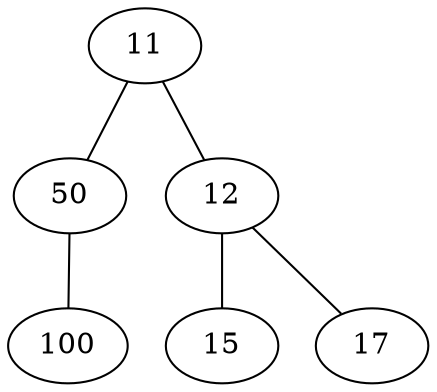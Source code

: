 graph "Exercise TreeValid01"
{
	graph [ dpi = 300 ]; 
	n00 [label="11"];
	n01 [label="50"];
	n02 [label="12"];
	n03 [label="100"];
	n05 [label="15"];
	n06 [label="17"];

	n00 -- n01;
	n00 -- n02;
	n01 -- n03;
	n02 -- n05;
	n02 -- n06;
}